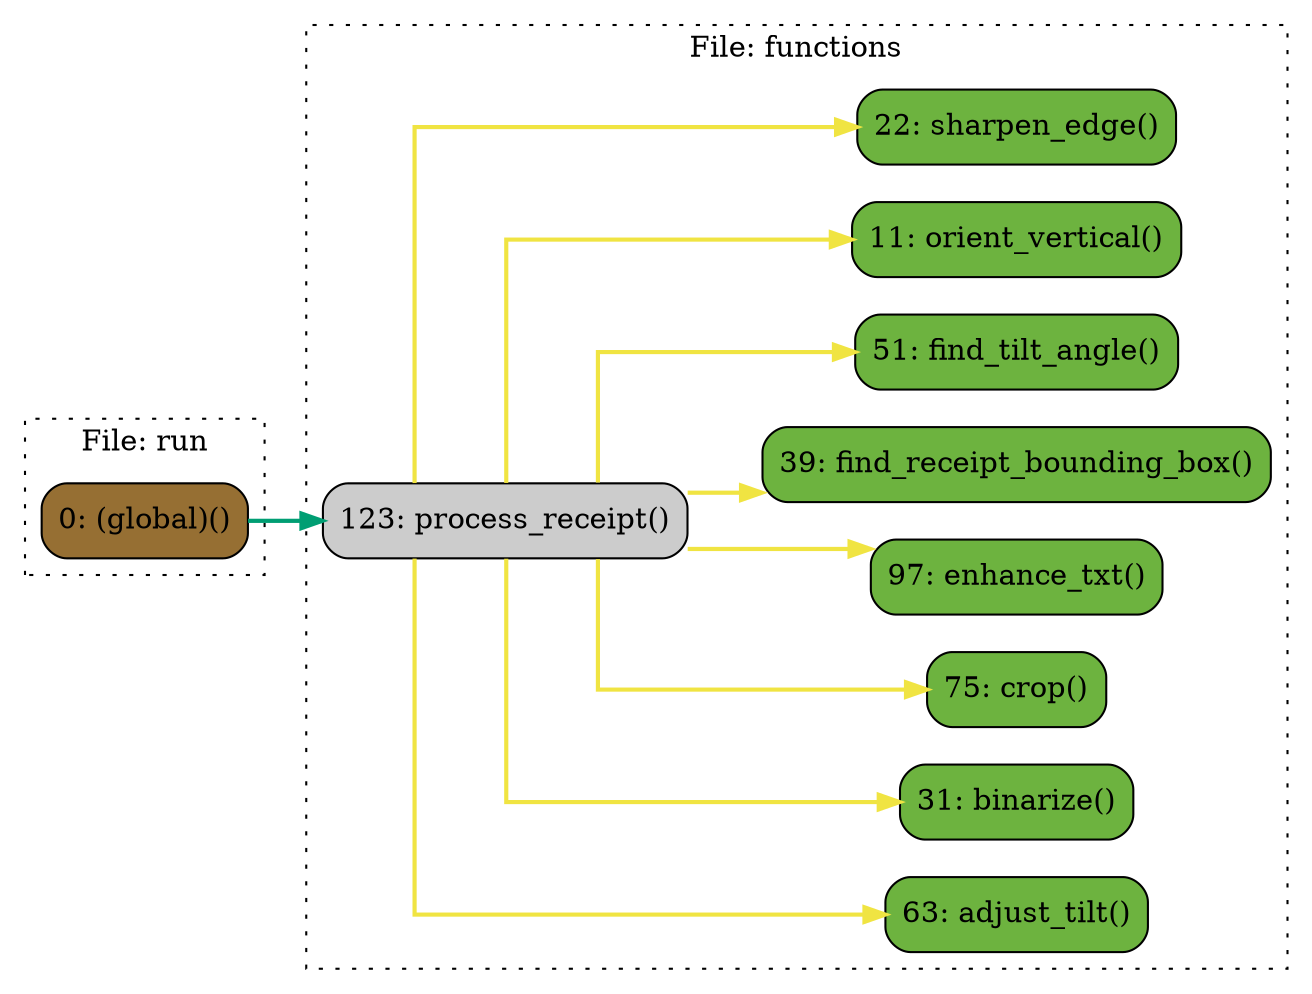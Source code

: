 digraph G {
concentrate=true;
splines="ortho";
rankdir="LR";
node_9d3845a8 [label="63: adjust_tilt()" name="functions::adjust_tilt" shape="rect" style="rounded,filled" fillcolor="#6db33f" ];
node_c96d5d1c [label="31: binarize()" name="functions::binarize" shape="rect" style="rounded,filled" fillcolor="#6db33f" ];
node_87bb3efa [label="75: crop()" name="functions::crop" shape="rect" style="rounded,filled" fillcolor="#6db33f" ];
node_8c270a16 [label="97: enhance_txt()" name="functions::enhance_txt" shape="rect" style="rounded,filled" fillcolor="#6db33f" ];
node_08c56159 [label="39: find_receipt_bounding_box()" name="functions::find_receipt_bounding_box" shape="rect" style="rounded,filled" fillcolor="#6db33f" ];
node_fd565dfd [label="51: find_tilt_angle()" name="functions::find_tilt_angle" shape="rect" style="rounded,filled" fillcolor="#6db33f" ];
node_72f09e11 [label="11: orient_vertical()" name="functions::orient_vertical" shape="rect" style="rounded,filled" fillcolor="#6db33f" ];
node_1a185114 [label="123: process_receipt()" name="functions::process_receipt" shape="rect" style="rounded,filled" fillcolor="#cccccc" ];
node_fd833d6b [label="22: sharpen_edge()" name="functions::sharpen_edge" shape="rect" style="rounded,filled" fillcolor="#6db33f" ];
node_f24126b3 [label="0: (global)()" name="run::(global)" shape="rect" style="rounded,filled" fillcolor="#966F33" ];
node_1a185114 -> node_9d3845a8 [color="#F0E442" penwidth="2"];
node_1a185114 -> node_c96d5d1c [color="#F0E442" penwidth="2"];
node_1a185114 -> node_87bb3efa [color="#F0E442" penwidth="2"];
node_1a185114 -> node_8c270a16 [color="#F0E442" penwidth="2"];
node_1a185114 -> node_08c56159 [color="#F0E442" penwidth="2"];
node_1a185114 -> node_fd565dfd [color="#F0E442" penwidth="2"];
node_1a185114 -> node_72f09e11 [color="#F0E442" penwidth="2"];
node_1a185114 -> node_fd833d6b [color="#F0E442" penwidth="2"];
node_f24126b3 -> node_1a185114 [color="#009E73" penwidth="2"];
subgraph cluster_d140ec55 {
    node_72f09e11 node_fd833d6b node_c96d5d1c node_08c56159 node_fd565dfd node_9d3845a8 node_87bb3efa node_8c270a16 node_1a185114;
    label="File: functions";
    name="functions";
    style="filled";
    graph[style=dotted];
};
subgraph cluster_fb10c1cd {
    node_f24126b3;
    label="File: run";
    name="run";
    style="filled";
    graph[style=dotted];
};
}
